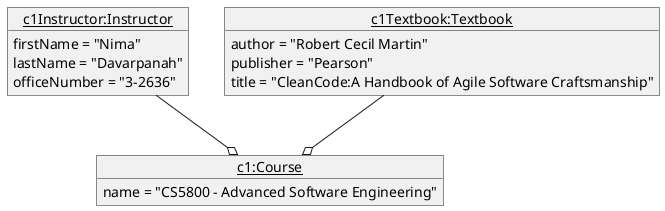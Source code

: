 @startuml
'https://plantuml.com/object-diagram

object "<u>c1Instructor:Instructor</u>" as instructor{
firstName = "Nima"
lastName = "Davarpanah"
officeNumber = "3-2636"
}

object "<u>c1Textbook:Textbook</u>" as textbook{
author = "Robert Cecil Martin"
publisher = "Pearson"
title = "CleanCode:A Handbook of Agile Software Craftsmanship"
}

object "<u>c1:Course</u>" as course{
name = "CS5800 - Advanced Software Engineering"

}


textbook --o course
instructor --o course


@enduml
